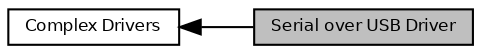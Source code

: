 digraph "Serial over USB Driver"
{
  bgcolor="transparent";
  edge [fontname="Helvetica",fontsize="8",labelfontname="Helvetica",labelfontsize="8"];
  node [fontname="Helvetica",fontsize="8",shape=record];
  rankdir=LR;
  Node0 [label="Serial over USB Driver",height=0.2,width=0.4,color="black", fillcolor="grey75", style="filled", fontcolor="black"];
  Node1 [label="Complex Drivers",height=0.2,width=0.4,color="black",URL="$group___h_a_l___c_o_m_p_l_e_x___d_r_i_v_e_r_s.html",tooltip="HAL Complex Drivers. "];
  Node1->Node0 [shape=plaintext, dir="back", style="solid"];
}
